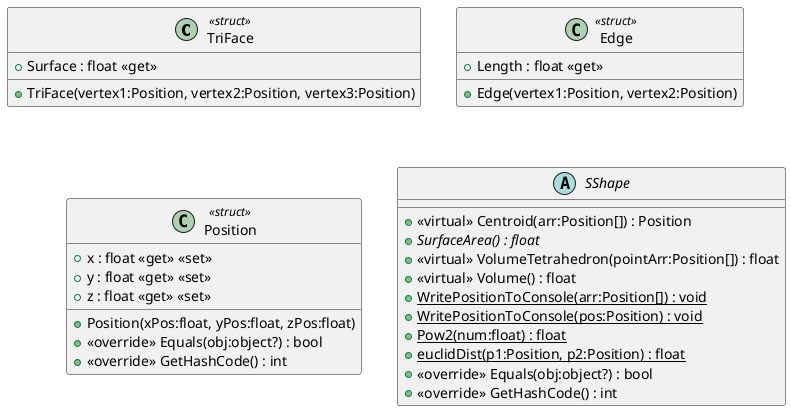 @startuml
class TriFace <<struct>> {
    + TriFace(vertex1:Position, vertex2:Position, vertex3:Position)
    + Surface : float <<get>>
}
class Edge <<struct>> {
    + Edge(vertex1:Position, vertex2:Position)
    + Length : float <<get>>
}
class Position <<struct>> {
    + Position(xPos:float, yPos:float, zPos:float)
    + x : float <<get>> <<set>>
    + y : float <<get>> <<set>>
    + z : float <<get>> <<set>>
    + <<override>> Equals(obj:object?) : bool
    + <<override>> GetHashCode() : int
}
abstract class SShape {
    + <<virtual>> Centroid(arr:Position[]) : Position
    + {abstract} SurfaceArea() : float
    + <<virtual>> VolumeTetrahedron(pointArr:Position[]) : float
    + <<virtual>> Volume() : float
    + {static} WritePositionToConsole(arr:Position[]) : void
    + {static} WritePositionToConsole(pos:Position) : void
    + {static} Pow2(num:float) : float
    + {static} euclidDist(p1:Position, p2:Position) : float
    + <<override>> Equals(obj:object?) : bool
    + <<override>> GetHashCode() : int
}
@enduml
